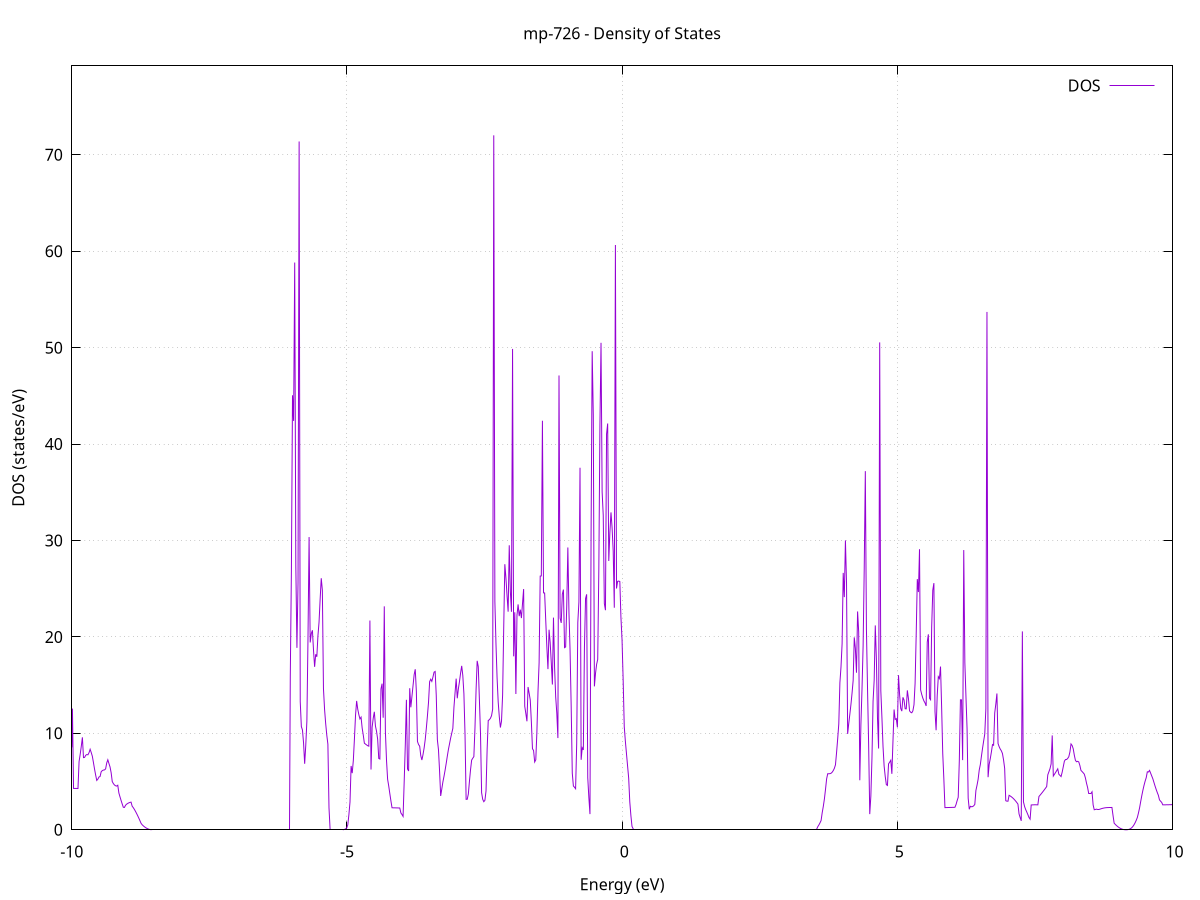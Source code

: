 set title 'mp-726 - Density of States'
set xlabel 'Energy (eV)'
set ylabel 'DOS (states/eV)'
set grid
set xrange [-10:10]
set yrange [0:79.223]
set xzeroaxis lt -1
set terminal png size 800,600
set output 'mp-726_dos_gnuplot.png'
plot '-' using 1:2 with lines title 'DOS'
-22.265400 0.000000
-22.245300 0.000000
-22.225200 0.000000
-22.205100 0.000000
-22.185000 0.000000
-22.164900 0.000000
-22.144800 0.000000
-22.124700 0.000000
-22.104600 0.000000
-22.084500 0.000000
-22.064500 0.000000
-22.044400 0.000000
-22.024300 0.000000
-22.004200 0.000000
-21.984100 0.000000
-21.964000 0.000000
-21.943900 0.000000
-21.923800 0.000000
-21.903700 0.000000
-21.883600 0.000000
-21.863500 0.000000
-21.843400 0.000000
-21.823300 0.000000
-21.803200 0.000000
-21.783100 0.000000
-21.763100 0.000000
-21.743000 0.000000
-21.722900 0.000000
-21.702800 0.000000
-21.682700 0.000000
-21.662600 0.000000
-21.642500 0.000000
-21.622400 0.000000
-21.602300 0.000000
-21.582200 0.000000
-21.562100 0.000000
-21.542000 0.000000
-21.521900 0.000000
-21.501800 0.000000
-21.481700 0.000000
-21.461600 0.000000
-21.441600 0.000000
-21.421500 0.000000
-21.401400 0.000000
-21.381300 0.000000
-21.361200 0.000000
-21.341100 0.000000
-21.321000 0.000000
-21.300900 0.000000
-21.280800 0.000000
-21.260700 0.000000
-21.240600 0.000000
-21.220500 0.000000
-21.200400 0.000000
-21.180300 0.000000
-21.160200 0.000000
-21.140200 0.000000
-21.120100 0.000000
-21.100000 0.000000
-21.079900 0.000000
-21.059800 0.000000
-21.039700 0.000000
-21.019600 0.000000
-20.999500 0.000000
-20.979400 0.000000
-20.959300 0.000000
-20.939200 0.000000
-20.919100 0.000000
-20.899000 0.000000
-20.878900 0.000000
-20.858800 0.000000
-20.838800 0.000000
-20.818700 0.000000
-20.798600 0.000000
-20.778500 0.000000
-20.758400 0.000000
-20.738300 0.000000
-20.718200 0.000000
-20.698100 0.000000
-20.678000 0.000000
-20.657900 0.000000
-20.637800 0.000000
-20.617700 0.000000
-20.597600 0.000000
-20.577500 0.000000
-20.557400 0.000000
-20.537400 0.000000
-20.517300 0.000000
-20.497200 0.000000
-20.477100 0.000000
-20.457000 0.000000
-20.436900 0.003800
-20.416800 0.547200
-20.396700 2.470800
-20.376600 5.072900
-20.356500 6.484900
-20.336400 6.488600
-20.316300 8.432300
-20.296200 12.478200
-20.276100 15.212600
-20.256000 16.692500
-20.236000 16.574300
-20.215900 19.342900
-20.195800 20.733200
-20.175700 18.424800
-20.155600 15.851000
-20.135500 13.862000
-20.115400 13.010300
-20.095300 10.949400
-20.075200 9.555400
-20.055100 9.426700
-20.035000 9.427400
-20.014900 9.428100
-19.994800 9.428700
-19.974700 9.429400
-19.954600 9.588500
-19.934500 13.239200
-19.914500 18.362300
-19.894400 7.164800
-19.874300 7.165300
-19.854200 22.715500
-19.834100 7.757300
-19.814000 17.794600
-19.793900 2.444000
-19.773800 14.106200
-19.753700 3.488100
-19.733600 0.000000
-19.713500 0.000000
-19.693400 0.000000
-19.673300 0.000000
-19.653200 0.000000
-19.633100 0.000000
-19.613100 0.000000
-19.593000 0.000000
-19.572900 0.000000
-19.552800 0.000000
-19.532700 0.000000
-19.512600 0.000000
-19.492500 0.000000
-19.472400 0.000000
-19.452300 0.000000
-19.432200 0.000000
-19.412100 2.166100
-19.392000 18.565400
-19.371900 1.535100
-19.351800 1.535100
-19.331700 8.579800
-19.311700 47.096900
-19.291600 6.324900
-19.271500 6.324900
-19.251400 6.324900
-19.231300 6.324900
-19.211200 6.324900
-19.191100 6.324900
-19.171000 6.324900
-19.150900 6.324900
-19.130800 6.325000
-19.110700 6.325000
-19.090600 6.325100
-19.070500 6.325100
-19.050400 6.325200
-19.030300 6.325300
-19.010300 6.325400
-18.990200 6.325500
-18.970100 6.325600
-18.950000 6.325700
-18.929900 6.325800
-18.909800 6.326000
-18.889700 6.387500
-18.869600 7.386900
-18.849500 9.023100
-18.829400 10.286700
-18.809300 12.877700
-18.789200 13.363100
-18.769100 13.349300
-18.749000 13.336200
-18.728900 13.307300
-18.708900 12.997700
-18.688800 12.314900
-18.668700 10.591700
-18.648600 9.157500
-18.628500 9.157700
-18.608400 9.158200
-18.588300 6.351400
-18.568200 5.843400
-18.548100 3.660500
-18.528000 2.154200
-18.507900 0.060000
-18.487800 0.000000
-18.467700 0.000000
-18.447600 0.000000
-18.427500 0.000000
-18.407500 0.000000
-18.387400 0.000000
-18.367300 0.000000
-18.347200 0.000000
-18.327100 0.000000
-18.307000 0.000000
-18.286900 0.000000
-18.266800 0.000000
-18.246700 0.000000
-18.226600 0.000000
-18.206500 0.000000
-18.186400 0.000000
-18.166300 0.000000
-18.146200 0.000000
-18.126100 0.000000
-18.106000 0.000000
-18.086000 0.000000
-18.065900 0.000000
-18.045800 0.000000
-18.025700 0.000000
-18.005600 0.000000
-17.985500 0.000000
-17.965400 0.000000
-17.945300 0.000000
-17.925200 0.000000
-17.905100 0.000000
-17.885000 0.000000
-17.864900 0.000000
-17.844800 0.000000
-17.824700 0.000000
-17.804600 0.000000
-17.784600 0.000000
-17.764500 0.000000
-17.744400 0.000000
-17.724300 0.000000
-17.704200 0.000000
-17.684100 0.000000
-17.664000 0.000000
-17.643900 0.000000
-17.623800 0.000000
-17.603700 0.000000
-17.583600 0.000000
-17.563500 33.361100
-17.543400 43.171300
-17.523300 55.032700
-17.503200 56.774400
-17.483200 46.727200
-17.463100 47.355900
-17.443000 42.198300
-17.422900 31.875500
-17.402800 15.043700
-17.382700 0.000000
-17.362600 5.371700
-17.342500 46.983800
-17.322400 26.270000
-17.302300 0.826700
-17.282200 85.651400
-17.262100 143.638300
-17.242000 55.283000
-17.221900 0.000000
-17.201800 0.000000
-17.181800 0.000000
-17.161700 0.000000
-17.141600 0.000000
-17.121500 0.000000
-17.101400 0.000000
-17.081300 0.000000
-17.061200 0.000000
-17.041100 0.000000
-17.021000 0.000000
-17.000900 0.000000
-16.980800 0.000000
-16.960700 0.000000
-16.940600 0.000000
-16.920500 0.000000
-16.900400 0.000000
-16.880400 0.000000
-16.860300 0.000000
-16.840200 0.000000
-16.820100 0.000000
-16.800000 0.000000
-16.779900 0.000000
-16.759800 0.000000
-16.739700 0.000000
-16.719600 0.000000
-16.699500 0.000000
-16.679400 0.000000
-16.659300 0.000000
-16.639200 0.000000
-16.619100 0.000000
-16.599000 0.000000
-16.578900 0.000000
-16.558900 0.000000
-16.538800 0.000000
-16.518700 0.000000
-16.498600 0.000000
-16.478500 0.000000
-16.458400 0.000000
-16.438300 0.000000
-16.418200 0.000000
-16.398100 0.000000
-16.378000 0.000000
-16.357900 0.000000
-16.337800 0.000000
-16.317700 0.000000
-16.297600 0.000000
-16.277500 0.000000
-16.257500 0.000000
-16.237400 0.000000
-16.217300 0.000000
-16.197200 0.000000
-16.177100 0.000000
-16.157000 0.000000
-16.136900 0.000000
-16.116800 0.000000
-16.096700 0.000000
-16.076600 0.000000
-16.056500 0.000000
-16.036400 0.000000
-16.016300 0.000000
-15.996200 0.000000
-15.976100 0.000000
-15.956100 0.000000
-15.936000 0.000000
-15.915900 0.000000
-15.895800 0.000000
-15.875700 0.000000
-15.855600 0.000000
-15.835500 0.000000
-15.815400 0.000000
-15.795300 0.000000
-15.775200 0.000000
-15.755100 0.000000
-15.735000 0.000000
-15.714900 0.000000
-15.694800 0.000000
-15.674700 0.000000
-15.654700 0.000000
-15.634600 0.000000
-15.614500 0.000000
-15.594400 0.000000
-15.574300 0.000000
-15.554200 0.000000
-15.534100 0.000000
-15.514000 0.000000
-15.493900 0.000000
-15.473800 0.000000
-15.453700 0.000000
-15.433600 0.000000
-15.413500 0.000000
-15.393400 0.000000
-15.373300 0.000000
-15.353300 0.000000
-15.333200 0.000000
-15.313100 0.000000
-15.293000 0.000000
-15.272900 0.000000
-15.252800 0.000000
-15.232700 0.000000
-15.212600 0.000000
-15.192500 0.000000
-15.172400 0.000000
-15.152300 0.000000
-15.132200 0.000000
-15.112100 0.000000
-15.092000 0.000000
-15.071900 0.000000
-15.051900 0.000000
-15.031800 0.000000
-15.011700 0.000000
-14.991600 0.000000
-14.971500 0.000000
-14.951400 0.000000
-14.931300 0.000000
-14.911200 0.000000
-14.891100 0.000000
-14.871000 0.000000
-14.850900 0.000000
-14.830800 0.000000
-14.810700 0.000000
-14.790600 0.000000
-14.770500 0.000000
-14.750400 0.000000
-14.730400 0.000000
-14.710300 0.000000
-14.690200 0.000000
-14.670100 0.000000
-14.650000 0.000000
-14.629900 0.000000
-14.609800 0.000000
-14.589700 0.000000
-14.569600 0.000000
-14.549500 0.000000
-14.529400 0.000000
-14.509300 0.000000
-14.489200 0.000000
-14.469100 0.000000
-14.449000 0.000000
-14.429000 0.000000
-14.408900 0.000000
-14.388800 0.000000
-14.368700 0.000000
-14.348600 0.000000
-14.328500 0.000000
-14.308400 0.000000
-14.288300 0.000000
-14.268200 0.000000
-14.248100 0.000000
-14.228000 0.000000
-14.207900 0.000000
-14.187800 0.000000
-14.167700 0.000000
-14.147600 0.000000
-14.127600 0.000000
-14.107500 0.000000
-14.087400 0.000000
-14.067300 0.000000
-14.047200 0.000000
-14.027100 0.000000
-14.007000 0.000000
-13.986900 0.000000
-13.966800 0.000000
-13.946700 0.000000
-13.926600 0.000000
-13.906500 0.000000
-13.886400 0.000000
-13.866300 0.000000
-13.846200 0.000000
-13.826200 0.000000
-13.806100 0.000000
-13.786000 0.000000
-13.765900 0.000000
-13.745800 0.000000
-13.725700 0.000000
-13.705600 0.000000
-13.685500 0.000000
-13.665400 0.000000
-13.645300 0.000000
-13.625200 0.000000
-13.605100 0.000000
-13.585000 0.000000
-13.564900 0.000000
-13.544800 0.000000
-13.524800 0.000000
-13.504700 0.000000
-13.484600 0.000000
-13.464500 0.000000
-13.444400 0.000000
-13.424300 0.000000
-13.404200 0.000000
-13.384100 0.000000
-13.364000 0.000000
-13.343900 0.000000
-13.323800 0.000000
-13.303700 0.000000
-13.283600 0.000000
-13.263500 0.000000
-13.243400 0.000000
-13.223300 0.000000
-13.203300 0.000000
-13.183200 0.000000
-13.163100 0.000000
-13.143000 0.000000
-13.122900 0.000000
-13.102800 0.000000
-13.082700 0.000000
-13.062600 0.000000
-13.042500 0.000000
-13.022400 0.000000
-13.002300 0.000000
-12.982200 0.000000
-12.962100 0.000000
-12.942000 0.000000
-12.921900 0.000000
-12.901900 0.000000
-12.881800 0.000000
-12.861700 0.000000
-12.841600 0.000000
-12.821500 0.000000
-12.801400 0.000000
-12.781300 0.000000
-12.761200 0.000000
-12.741100 0.000000
-12.721000 0.000000
-12.700900 0.000000
-12.680800 0.000000
-12.660700 0.000000
-12.640600 0.000000
-12.620500 0.000000
-12.600500 0.000000
-12.580400 0.000000
-12.560300 0.000000
-12.540200 0.000000
-12.520100 0.000000
-12.500000 0.000000
-12.479900 0.000000
-12.459800 0.000000
-12.439700 0.000000
-12.419600 0.000000
-12.399500 0.000000
-12.379400 0.000000
-12.359300 0.000000
-12.339200 0.000000
-12.319100 0.000000
-12.299100 0.000000
-12.279000 0.000000
-12.258900 0.000000
-12.238800 0.000000
-12.218700 0.000000
-12.198600 0.000000
-12.178500 0.000000
-12.158400 0.000000
-12.138300 0.000000
-12.118200 0.000000
-12.098100 0.000000
-12.078000 0.000000
-12.057900 0.000000
-12.037800 0.000000
-12.017700 0.000000
-11.997700 0.340700
-11.977600 5.097000
-11.957500 7.622000
-11.937400 9.950900
-11.917300 10.082100
-11.897200 10.082100
-11.877100 10.082000
-11.857000 10.081900
-11.836900 10.081900
-11.816800 10.081800
-11.796700 10.081800
-11.776600 10.081700
-11.756500 10.081700
-11.736400 10.081600
-11.716300 10.081600
-11.696300 10.081500
-11.676200 8.272200
-11.656100 5.824700
-11.636000 5.651900
-11.615900 4.380200
-11.595800 4.168800
-11.575700 4.168800
-11.555600 4.168700
-11.535500 4.168700
-11.515400 4.168600
-11.495300 4.168600
-11.475200 4.168500
-11.455100 4.168500
-11.435000 4.168400
-11.414900 4.168400
-11.394800 4.168400
-11.374800 4.168300
-11.354700 4.168300
-11.334600 4.168200
-11.314500 4.168200
-11.294400 4.168200
-11.274300 4.168100
-11.254200 4.168100
-11.234100 4.168100
-11.214000 4.168000
-11.193900 4.168000
-11.173800 4.168000
-11.153700 4.167900
-11.133600 4.167900
-11.113500 4.167900
-11.093400 4.167800
-11.073400 4.167800
-11.053300 4.167800
-11.033200 4.167700
-11.013100 4.167700
-10.993000 4.167700
-10.972900 4.167700
-10.952800 26.533200
-10.932700 30.604500
-10.912600 3.193100
-10.892500 6.064300
-10.872400 0.975500
-10.852300 0.975500
-10.832200 0.975500
-10.812100 9.271100
-10.792000 4.390900
-10.772000 2.015400
-10.751900 0.000000
-10.731800 0.000000
-10.711700 0.000000
-10.691600 0.000000
-10.671500 0.000000
-10.651400 0.000000
-10.631300 0.000000
-10.611200 0.000000
-10.591100 0.000000
-10.571000 0.000000
-10.550900 0.000000
-10.530800 0.000000
-10.510700 0.000000
-10.490600 0.000000
-10.470600 0.000000
-10.450500 0.000000
-10.430400 0.000000
-10.410300 0.000000
-10.390200 0.000000
-10.370100 0.000000
-10.350000 0.000000
-10.329900 0.000000
-10.309800 0.000000
-10.289700 0.000000
-10.269600 0.966700
-10.249500 2.322200
-10.229400 7.006900
-10.209300 6.265600
-10.189200 5.412700
-10.169200 1.700300
-10.149100 1.698600
-10.129000 1.696900
-10.108900 11.833400
-10.088800 11.972600
-10.068700 5.188900
-10.048600 3.226700
-10.028500 4.272700
-10.008400 5.680300
-9.988300 12.566600
-9.968200 4.290100
-9.948100 4.288100
-9.928000 4.286100
-9.907900 4.284200
-9.887800 4.282300
-9.867700 7.075900
-9.847700 7.814000
-9.827600 8.650700
-9.807500 9.586000
-9.787400 7.483600
-9.767300 7.506200
-9.747200 7.724300
-9.727100 7.801900
-9.707000 7.774100
-9.686900 7.995400
-9.666800 8.349000
-9.646700 8.011000
-9.626600 7.624400
-9.606500 6.968800
-9.586400 6.284600
-9.566300 5.667400
-9.546300 5.116900
-9.526200 5.252600
-9.506100 5.472700
-9.486000 5.525900
-9.465900 6.017900
-9.445800 6.137100
-9.425700 6.191300
-9.405600 6.209300
-9.385500 6.313500
-9.365400 6.930400
-9.345300 7.259200
-9.325200 6.874100
-9.305100 6.517200
-9.285000 5.918800
-9.264900 5.003000
-9.244900 4.793800
-9.224800 4.647200
-9.204700 4.563000
-9.184600 4.532100
-9.164500 4.617800
-9.144400 3.812900
-9.124300 3.415900
-9.104200 3.037500
-9.084100 2.677500
-9.064000 2.336000
-9.043900 2.313700
-9.023800 2.539600
-9.003700 2.655200
-8.983600 2.731900
-8.963500 2.793000
-8.943500 2.838300
-8.923400 2.868000
-8.903300 2.450400
-8.883200 2.298300
-8.863100 2.118400
-8.843000 1.913300
-8.822900 1.693800
-8.802800 1.460900
-8.782700 1.214900
-8.762600 0.955600
-8.742500 0.683000
-8.722400 0.526900
-8.702300 0.417400
-8.682200 0.320600
-8.662100 0.236600
-8.642100 0.165300
-8.622000 0.106800
-8.601900 0.061000
-8.581800 0.028000
-8.561700 0.007600
-8.541600 0.000100
-8.521500 0.000000
-8.501400 0.000000
-8.481300 0.000000
-8.461200 0.000000
-8.441100 0.000000
-8.421000 0.000000
-8.400900 0.000000
-8.380800 0.000000
-8.360700 0.000000
-8.340700 0.000000
-8.320600 0.000000
-8.300500 0.000000
-8.280400 0.000000
-8.260300 0.000000
-8.240200 0.000000
-8.220100 0.000000
-8.200000 0.000000
-8.179900 0.000000
-8.159800 0.000000
-8.139700 0.000000
-8.119600 0.000000
-8.099500 0.000000
-8.079400 0.000000
-8.059300 0.000000
-8.039200 0.000000
-8.019200 0.000000
-7.999100 0.000000
-7.979000 0.000000
-7.958900 0.000000
-7.938800 0.000000
-7.918700 0.000000
-7.898600 0.000000
-7.878500 0.000000
-7.858400 0.000000
-7.838300 0.000000
-7.818200 0.000000
-7.798100 0.000000
-7.778000 0.000000
-7.757900 0.000000
-7.737800 0.000000
-7.717800 0.000000
-7.697700 0.000000
-7.677600 0.000000
-7.657500 0.000000
-7.637400 0.000000
-7.617300 0.000000
-7.597200 0.000000
-7.577100 0.000000
-7.557000 0.000000
-7.536900 0.000000
-7.516800 0.000000
-7.496700 0.000000
-7.476600 0.000000
-7.456500 0.000000
-7.436400 0.000000
-7.416400 0.000000
-7.396300 0.000000
-7.376200 0.000000
-7.356100 0.000000
-7.336000 0.000000
-7.315900 0.000000
-7.295800 0.000000
-7.275700 0.000000
-7.255600 0.000000
-7.235500 0.000000
-7.215400 0.000000
-7.195300 0.000000
-7.175200 0.000000
-7.155100 0.000000
-7.135000 0.000000
-7.115000 0.000000
-7.094900 0.000000
-7.074800 0.000000
-7.054700 0.000000
-7.034600 0.000000
-7.014500 0.000000
-6.994400 0.000000
-6.974300 0.000000
-6.954200 0.000000
-6.934100 0.000000
-6.914000 0.000000
-6.893900 0.000000
-6.873800 0.000000
-6.853700 0.000000
-6.833600 0.000000
-6.813600 0.000000
-6.793500 0.000000
-6.773400 0.000000
-6.753300 0.000000
-6.733200 0.000000
-6.713100 0.000000
-6.693000 0.000000
-6.672900 0.000000
-6.652800 0.000000
-6.632700 0.000000
-6.612600 0.000000
-6.592500 0.000000
-6.572400 0.000000
-6.552300 0.000000
-6.532200 0.000000
-6.512100 0.000000
-6.492100 0.000000
-6.472000 0.000000
-6.451900 0.000000
-6.431800 0.000000
-6.411700 0.000000
-6.391600 0.000000
-6.371500 0.000000
-6.351400 0.000000
-6.331300 0.000000
-6.311200 0.000000
-6.291100 0.000000
-6.271000 0.000000
-6.250900 0.000000
-6.230800 0.000000
-6.210700 0.000000
-6.190700 0.000000
-6.170600 0.000000
-6.150500 0.000000
-6.130400 0.000000
-6.110300 0.000000
-6.090200 0.000000
-6.070100 0.000000
-6.050000 0.000000
-6.029900 15.911200
-6.009800 26.759200
-5.989700 45.062200
-5.969600 42.399200
-5.949500 58.830000
-5.929400 27.383600
-5.909300 18.863000
-5.889300 25.612300
-5.869200 71.381200
-5.849100 13.293600
-5.829000 10.702500
-5.808900 10.356000
-5.788800 9.011400
-5.768700 6.845400
-5.748600 8.763100
-5.728500 11.259700
-5.708400 19.801500
-5.688300 30.355600
-5.668200 19.425700
-5.648100 20.347600
-5.628000 20.691200
-5.607900 18.618000
-5.587900 16.896300
-5.567800 18.198000
-5.547700 17.942600
-5.527600 20.114700
-5.507500 21.530200
-5.487400 23.920700
-5.467300 26.088000
-5.447200 24.847200
-5.427100 14.639700
-5.407000 12.480700
-5.386900 11.017000
-5.366800 9.815400
-5.346700 8.876100
-5.326600 2.283600
-5.306500 0.034000
-5.286500 0.000000
-5.266400 0.000000
-5.246300 0.000000
-5.226200 0.000000
-5.206100 0.000000
-5.186000 0.000000
-5.165900 0.000000
-5.145800 0.000000
-5.125700 0.000000
-5.105600 0.000000
-5.085500 0.000000
-5.065400 0.006300
-5.045300 0.038000
-5.025200 0.096200
-5.005100 0.181100
-4.985100 0.508600
-4.965000 1.560800
-4.944900 2.879600
-4.924800 6.618400
-4.904700 5.874400
-4.884600 7.176400
-4.864500 9.433400
-4.844400 11.884600
-4.824300 13.362400
-4.804200 12.507700
-4.784100 11.934800
-4.764000 11.499800
-4.743900 11.679000
-4.723800 10.547700
-4.703700 9.814100
-4.683600 8.976700
-4.663600 8.887600
-4.643500 8.800900
-4.623400 8.716600
-4.603300 8.671500
-4.583200 21.697500
-4.563100 6.250000
-4.543000 10.630800
-4.522900 11.565800
-4.502800 12.235400
-4.482700 10.768300
-4.462600 10.212800
-4.442500 9.393200
-4.422400 7.397000
-4.402300 7.339800
-4.382200 14.600100
-4.362200 15.153500
-4.342100 11.621300
-4.322000 23.172700
-4.301900 10.183500
-4.281800 7.232800
-4.261700 5.244600
-4.241600 4.553600
-4.221500 3.760200
-4.201400 2.993500
-4.181300 2.280900
-4.161200 2.278200
-4.141100 2.275400
-4.121000 2.272300
-4.100900 2.269000
-4.080800 2.265600
-4.060800 2.261800
-4.040700 2.257900
-4.020600 1.749100
-4.000500 1.579900
-3.980400 1.385100
-3.960300 4.979900
-3.940200 8.792200
-3.920100 13.481800
-3.900000 6.310600
-3.879900 6.094800
-3.859800 14.681200
-3.839700 12.701600
-3.819600 13.821100
-3.799500 14.948500
-3.779400 16.084000
-3.759400 16.647100
-3.739300 14.350600
-3.719200 9.157300
-3.699100 8.839100
-3.679000 8.669300
-3.658900 7.681700
-3.638800 7.235500
-3.618700 7.785600
-3.598600 8.467200
-3.578500 9.339100
-3.558400 10.500300
-3.538300 11.794700
-3.518200 13.222300
-3.498100 15.362800
-3.478000 15.614300
-3.458000 15.388800
-3.437900 15.832700
-3.417800 16.345700
-3.397700 16.417500
-3.377600 13.941000
-3.357500 9.340400
-3.337400 8.308100
-3.317300 6.076200
-3.297200 3.508700
-3.277100 4.230700
-3.257000 4.961700
-3.236900 5.543200
-3.216800 6.186100
-3.196700 6.890800
-3.176600 7.640700
-3.156500 8.335500
-3.136500 8.915000
-3.116400 9.504500
-3.096300 10.013500
-3.076200 10.515000
-3.056100 12.713100
-3.036000 14.211200
-3.015900 15.675100
-2.995800 13.634800
-2.975700 14.624600
-2.955600 15.380000
-2.935500 16.253500
-2.915400 17.001400
-2.895300 15.999900
-2.875200 14.102700
-2.855100 9.925300
-2.835100 3.157500
-2.815000 3.161800
-2.794900 3.701800
-2.774800 5.018100
-2.754700 6.233400
-2.734600 7.226400
-2.714500 7.418000
-2.694400 7.588700
-2.674300 10.535200
-2.654200 14.509100
-2.634100 17.519400
-2.614000 16.910200
-2.593900 13.516900
-2.573800 9.976900
-2.553700 3.847000
-2.533700 3.161700
-2.513600 2.913200
-2.493500 3.057000
-2.473400 4.026700
-2.453300 8.308500
-2.433200 11.336500
-2.413100 11.410800
-2.393000 11.567700
-2.372900 11.833200
-2.352800 12.510300
-2.332700 72.021100
-2.312600 23.682500
-2.292500 19.276300
-2.272400 15.758200
-2.252300 13.271200
-2.232300 11.730500
-2.212200 10.604300
-2.192100 11.266800
-2.172000 13.971200
-2.151900 20.902400
-2.131800 27.542500
-2.111700 26.115500
-2.091600 24.289000
-2.071500 22.618100
-2.051400 29.504900
-2.031300 24.703400
-2.011200 22.608900
-1.991100 49.867700
-1.971000 17.986500
-1.950900 22.556200
-1.930900 14.081200
-1.910800 22.252300
-1.890700 23.376900
-1.870600 22.158000
-1.850500 22.830100
-1.830400 21.953500
-1.810300 23.470100
-1.790200 24.965400
-1.770100 12.813800
-1.750000 12.063500
-1.729900 11.250900
-1.709800 14.808400
-1.689700 14.161800
-1.669600 13.462400
-1.649500 11.199200
-1.629500 8.402100
-1.609400 8.224200
-1.589300 7.031600
-1.569200 7.257000
-1.549100 10.131800
-1.529000 14.333900
-1.508900 17.307100
-1.488800 26.308700
-1.468700 26.324700
-1.448600 42.419600
-1.428500 24.570100
-1.408400 24.557200
-1.388300 21.726100
-1.368200 18.983600
-1.348100 16.659200
-1.328000 20.746800
-1.308000 19.424600
-1.287900 17.372400
-1.267800 15.062900
-1.247700 22.003900
-1.227600 16.882000
-1.207500 13.784300
-1.187400 12.102700
-1.167300 9.512300
-1.147200 47.112000
-1.127100 21.946100
-1.107000 21.452900
-1.086900 24.439500
-1.066800 24.909300
-1.046700 18.888300
-1.026600 18.961900
-1.006600 23.238100
-0.986500 29.275300
-0.966400 22.567000
-0.946300 18.606200
-0.926200 12.840900
-0.906100 5.872200
-0.886000 4.542400
-0.865900 4.411600
-0.845800 4.255600
-0.825700 8.960000
-0.805600 21.507500
-0.785500 23.617200
-0.765400 37.547100
-0.745300 7.256000
-0.725200 8.503400
-0.705200 8.284500
-0.685100 18.970000
-0.665000 23.976700
-0.644900 24.417900
-0.624800 5.404100
-0.604700 3.324200
-0.584600 1.626900
-0.564500 30.627100
-0.544400 49.633700
-0.524300 42.996000
-0.504200 14.870900
-0.484100 16.215300
-0.464000 17.148700
-0.443900 17.671200
-0.423800 26.935900
-0.403800 41.914200
-0.383700 50.503400
-0.363600 35.048300
-0.343500 32.611600
-0.323400 23.459200
-0.303300 22.771800
-0.283200 41.037800
-0.263100 42.133900
-0.243000 27.878600
-0.222900 30.824700
-0.202800 32.914400
-0.182700 31.330800
-0.162600 28.902400
-0.142500 23.025600
-0.122400 60.647300
-0.102400 25.021800
-0.082300 25.764400
-0.062200 25.792600
-0.042100 25.746500
-0.022000 22.031200
-0.001900 19.709000
0.018200 15.569600
0.038300 10.704200
0.058400 9.189000
0.078500 7.902900
0.098600 6.625000
0.118700 5.355200
0.138800 2.894900
0.158900 1.472800
0.179000 0.352500
0.199000 0.000000
0.219100 0.000000
0.239200 0.000000
0.259300 0.000000
0.279400 0.000000
0.299500 0.000000
0.319600 0.000000
0.339700 0.000000
0.359800 0.000000
0.379900 0.000000
0.400000 0.000000
0.420100 0.000000
0.440200 0.000000
0.460300 0.000000
0.480400 0.000000
0.500500 0.000000
0.520500 0.000000
0.540600 0.000000
0.560700 0.000000
0.580800 0.000000
0.600900 0.000000
0.621000 0.000000
0.641100 0.000000
0.661200 0.000000
0.681300 0.000000
0.701400 0.000000
0.721500 0.000000
0.741600 0.000000
0.761700 0.000000
0.781800 0.000000
0.801900 0.000000
0.821900 0.000000
0.842000 0.000000
0.862100 0.000000
0.882200 0.000000
0.902300 0.000000
0.922400 0.000000
0.942500 0.000000
0.962600 0.000000
0.982700 0.000000
1.002800 0.000000
1.022900 0.000000
1.043000 0.000000
1.063100 0.000000
1.083200 0.000000
1.103300 0.000000
1.123300 0.000000
1.143400 0.000000
1.163500 0.000000
1.183600 0.000000
1.203700 0.000000
1.223800 0.000000
1.243900 0.000000
1.264000 0.000000
1.284100 0.000000
1.304200 0.000000
1.324300 0.000000
1.344400 0.000000
1.364500 0.000000
1.384600 0.000000
1.404700 0.000000
1.424700 0.000000
1.444800 0.000000
1.464900 0.000000
1.485000 0.000000
1.505100 0.000000
1.525200 0.000000
1.545300 0.000000
1.565400 0.000000
1.585500 0.000000
1.605600 0.000000
1.625700 0.000000
1.645800 0.000000
1.665900 0.000000
1.686000 0.000000
1.706100 0.000000
1.726100 0.000000
1.746200 0.000000
1.766300 0.000000
1.786400 0.000000
1.806500 0.000000
1.826600 0.000000
1.846700 0.000000
1.866800 0.000000
1.886900 0.000000
1.907000 0.000000
1.927100 0.000000
1.947200 0.000000
1.967300 0.000000
1.987400 0.000000
2.007500 0.000000
2.027600 0.000000
2.047600 0.000000
2.067700 0.000000
2.087800 0.000000
2.107900 0.000000
2.128000 0.000000
2.148100 0.000000
2.168200 0.000000
2.188300 0.000000
2.208400 0.000000
2.228500 0.000000
2.248600 0.000000
2.268700 0.000000
2.288800 0.000000
2.308900 0.000000
2.329000 0.000000
2.349000 0.000000
2.369100 0.000000
2.389200 0.000000
2.409300 0.000000
2.429400 0.000000
2.449500 0.000000
2.469600 0.000000
2.489700 0.000000
2.509800 0.000000
2.529900 0.000000
2.550000 0.000000
2.570100 0.000000
2.590200 0.000000
2.610300 0.000000
2.630400 0.000000
2.650400 0.000000
2.670500 0.000000
2.690600 0.000000
2.710700 0.000000
2.730800 0.000000
2.750900 0.000000
2.771000 0.000000
2.791100 0.000000
2.811200 0.000000
2.831300 0.000000
2.851400 0.000000
2.871500 0.000000
2.891600 0.000000
2.911700 0.000000
2.931800 0.000000
2.951800 0.000000
2.971900 0.000000
2.992000 0.000000
3.012100 0.000000
3.032200 0.000000
3.052300 0.000000
3.072400 0.000000
3.092500 0.000000
3.112600 0.000000
3.132700 0.000000
3.152800 0.000000
3.172900 0.000000
3.193000 0.000000
3.213100 0.000000
3.233200 0.000000
3.253200 0.000000
3.273300 0.000000
3.293400 0.000000
3.313500 0.000000
3.333600 0.000000
3.353700 0.000000
3.373800 0.000000
3.393900 0.000000
3.414000 0.000000
3.434100 0.000000
3.454200 0.000000
3.474300 0.000000
3.494400 0.000000
3.514500 0.000000
3.534600 0.000000
3.554600 0.317800
3.574700 0.499100
3.594800 0.713900
3.614900 0.962400
3.635000 1.766600
3.655100 2.424000
3.675200 3.205600
3.695300 4.200200
3.715400 5.280600
3.735500 5.812900
3.755600 5.810700
3.775700 5.821200
3.795800 5.861700
3.815900 5.966800
3.836000 6.137400
3.856100 6.373600
3.876100 6.739600
3.896200 8.018000
3.916300 9.426100
3.936400 10.970400
3.956500 15.248000
3.976600 16.887200
3.996700 19.293300
4.016800 26.641000
4.036900 24.128200
4.057000 30.012300
4.077100 25.595300
4.097200 9.940000
4.117300 11.008500
4.137400 11.989200
4.157500 13.007600
4.177500 14.175600
4.197600 15.493000
4.217700 19.957100
4.237800 18.811700
4.257900 16.290300
4.278000 22.641900
4.298100 20.506500
4.318200 5.131800
4.338300 10.903900
4.358400 14.617700
4.378500 19.072900
4.398600 27.050200
4.418700 37.191400
4.438800 20.760700
4.458900 14.564200
4.478900 8.796700
4.499000 1.623000
4.519100 3.498700
4.539200 7.442600
4.559300 13.327400
4.579400 15.520400
4.599500 21.195200
4.619600 17.708700
4.639700 11.578200
4.659800 8.429500
4.679900 50.546000
4.700000 14.433400
4.720100 11.655500
4.740200 8.637100
4.760300 6.609400
4.780300 5.522300
4.800400 4.678700
4.820500 4.598200
4.840600 6.835400
4.860700 7.008700
4.880800 7.207200
4.900900 5.800500
4.921000 9.197100
4.941100 12.471200
4.961200 11.443100
4.981300 11.524400
5.001400 10.621700
5.021500 16.038100
5.041600 13.992800
5.061700 12.591300
5.081700 12.305800
5.101800 13.737600
5.121900 13.454100
5.142000 12.553200
5.162100 12.538900
5.182200 14.459100
5.202300 13.604700
5.222400 12.332700
5.242500 12.191100
5.262600 12.131800
5.282700 12.332500
5.302800 12.966000
5.322900 15.185100
5.343000 20.255000
5.363100 25.999300
5.383200 24.653600
5.403200 29.096400
5.423300 14.504300
5.443400 14.035500
5.463500 13.653900
5.483600 13.359400
5.503700 13.152100
5.523800 12.842800
5.543900 19.467000
5.564000 20.268700
5.584100 13.646800
5.604200 13.486500
5.624300 21.039600
5.644400 24.859200
5.664500 25.580700
5.684600 12.268100
5.704600 10.322600
5.724700 13.896900
5.744800 15.876700
5.764900 15.682700
5.785000 16.926500
5.805100 12.707600
5.825200 7.927600
5.845300 5.281400
5.865400 2.297600
5.885500 2.301400
5.905600 2.305200
5.925700 2.308900
5.945800 2.312600
5.965900 2.316200
5.986000 2.319800
6.006000 2.323400
6.026100 2.327000
6.046200 2.330500
6.066300 2.608000
6.086400 3.016600
6.106500 3.371300
6.126600 7.192300
6.146700 13.478200
6.166800 13.472400
6.186900 7.220500
6.207000 29.010400
6.227100 17.323700
6.247200 13.798600
6.267300 10.467000
6.287400 3.276700
6.307400 2.127400
6.327500 2.436000
6.347600 2.387600
6.367700 2.404000
6.387800 2.485200
6.407900 2.631200
6.428000 4.081500
6.448100 4.615800
6.468200 5.231300
6.488300 6.199300
6.508400 6.764000
6.528500 7.635400
6.548600 8.451800
6.568700 9.213300
6.588800 9.930900
6.608800 12.548900
6.628900 53.703400
6.649000 5.454600
6.669100 6.779900
6.689200 7.384200
6.709300 8.070600
6.729400 8.839100
6.749500 8.768200
6.769600 12.113100
6.789700 13.039400
6.809800 14.134900
6.829900 8.946900
6.850000 8.618700
6.870100 8.371500
6.890200 8.190600
6.910200 7.911400
6.930300 7.243700
6.950400 6.367100
6.970500 3.014200
6.990600 2.965100
7.010700 2.963600
7.030800 3.574800
7.050900 3.507100
7.071000 3.426100
7.091100 3.331900
7.111200 3.224300
7.131300 3.103600
7.151400 2.969500
7.171500 2.822200
7.191600 2.661600
7.211700 1.643600
7.231700 1.270300
7.251800 0.927600
7.271900 20.569600
7.292000 2.891400
7.312100 2.418600
7.332200 2.097000
7.352300 1.840300
7.372400 1.565900
7.392500 1.274000
7.412600 1.100400
7.432700 2.573200
7.452800 2.582000
7.472900 2.588000
7.493000 2.591200
7.513100 2.591500
7.533100 2.589000
7.553200 2.583600
7.573300 3.449000
7.593400 3.584900
7.613500 3.724700
7.633600 3.868400
7.653700 4.015900
7.673800 4.167400
7.693900 4.322800
7.714000 4.482000
7.734100 5.698800
7.754200 6.013900
7.774300 6.338200
7.794400 6.826300
7.814500 9.783400
7.834500 5.572900
7.854600 5.750100
7.874700 5.933700
7.894800 6.123500
7.914900 6.319700
7.935000 5.756900
7.955100 5.642500
7.975200 5.519200
7.995300 5.970500
8.015400 6.536700
8.035500 7.115000
8.055600 7.284100
8.075700 7.286700
8.095800 7.399500
8.115900 7.577200
8.135900 8.062000
8.156000 8.901400
8.176100 8.744200
8.196200 8.403200
8.216300 7.728500
8.236400 7.193800
8.256500 7.053400
8.276600 7.098400
8.296700 7.036900
8.316800 6.672900
8.336900 6.157200
8.357000 6.040100
8.377100 5.912000
8.397200 5.772800
8.417300 5.383600
8.437300 4.841600
8.457400 4.381700
8.477500 3.761800
8.497600 3.760400
8.517700 3.759000
8.537800 3.940100
8.557900 2.578500
8.578000 2.077400
8.598100 2.105200
8.618200 2.140000
8.638300 2.106000
8.658400 2.102100
8.678500 2.128400
8.698600 2.170400
8.718700 2.206700
8.738800 2.237200
8.758800 2.261800
8.778900 2.280600
8.799000 2.293400
8.819100 2.300800
8.839200 2.306100
8.859300 2.310100
8.879400 2.312800
8.899500 2.314300
8.919600 1.474200
8.939700 0.688800
8.959800 0.563600
8.979900 0.450900
9.000000 0.350700
9.020100 0.263200
9.040200 0.188100
9.060200 0.125700
9.080300 0.075800
9.100400 0.038400
9.120500 0.013600
9.140600 0.001400
9.160700 0.000000
9.180800 0.005600
9.200900 0.029300
9.221000 0.071600
9.241100 0.132500
9.261200 0.222500
9.281300 0.353100
9.301400 0.524400
9.321500 0.736400
9.341600 0.989100
9.361600 1.282000
9.381700 1.745000
9.401800 2.271400
9.421900 2.917500
9.442000 3.535800
9.462100 4.095800
9.482200 4.597700
9.502300 5.036200
9.522400 5.401500
9.542500 6.009300
9.562600 5.992500
9.582700 6.155400
9.602800 5.868800
9.622900 5.579200
9.643000 5.286600
9.663000 4.908600
9.683100 4.534000
9.703200 4.186300
9.723300 3.865600
9.743400 3.571800
9.763500 3.100700
9.783600 2.961900
9.803700 2.837900
9.823800 2.583500
9.843900 2.585900
9.864000 2.588200
9.884100 2.590600
9.904200 2.593000
9.924300 2.595300
9.944400 2.597700
9.964400 2.600100
9.984500 2.602600
10.004600 2.689200
10.024700 2.802600
10.044800 2.907700
10.064900 3.004400
10.085000 3.092800
10.105100 3.172800
10.125200 3.244400
10.145300 3.307700
10.165400 4.589800
10.185500 4.290500
10.205600 4.001200
10.225700 3.722000
10.245800 3.452800
10.265800 3.653600
10.285900 4.158300
10.306000 4.624100
10.326100 4.790300
10.346200 4.091700
10.366300 3.421600
10.386400 2.780100
10.406500 2.167000
10.426600 0.000000
10.446700 0.000000
10.466800 0.000000
10.486900 0.000000
10.507000 0.000000
10.527100 0.703800
10.547200 0.981700
10.567300 1.284500
10.587300 1.612000
10.607400 1.964300
10.627500 2.931700
10.647600 3.767600
10.667700 4.683500
10.687800 5.538600
10.707900 6.123900
10.728000 6.875200
10.748100 7.683700
10.768200 8.287700
10.788300 8.961600
10.808400 8.736700
10.828500 8.582800
10.848600 8.376500
10.868700 8.759600
10.888700 9.276400
10.908800 9.890500
10.928900 20.526000
10.949000 14.907700
10.969100 12.992500
10.989200 8.509500
11.009300 8.746300
11.029400 15.941400
11.049500 8.498800
11.069600 7.851500
11.089700 5.708300
11.109800 6.303200
11.129900 8.339400
11.150000 9.092100
11.170100 18.091800
11.190100 19.658000
11.210200 12.683500
11.230300 12.350200
11.250400 11.906000
11.270500 11.351000
11.290600 10.685200
11.310700 8.924200
11.330800 6.443800
11.350900 6.786900
11.371000 7.651600
11.391100 7.918200
11.411200 8.367000
11.431300 8.815400
11.451400 9.501000
11.471500 10.927900
11.491500 21.567300
11.511600 17.599900
11.531700 19.035700
11.551800 20.014200
11.571900 15.134800
11.592000 12.094600
11.612100 8.271600
11.632200 11.327300
11.652300 12.853100
11.672400 12.020600
11.692500 8.667200
11.712600 7.993900
11.732700 8.009600
11.752800 16.249500
11.772900 14.856600
11.792900 13.622700
11.813000 12.547900
11.833100 10.800000
11.853200 10.630200
11.873300 12.474400
11.893400 17.283800
11.913500 23.856900
11.933600 30.110100
11.953700 30.300200
11.973800 29.841000
11.993900 31.414900
12.014000 24.060400
12.034100 25.317200
12.054200 23.384500
12.074300 22.336900
12.094400 19.720000
12.114400 15.140100
12.134500 2.251300
12.154600 28.808100
12.174700 10.276800
12.194800 12.097300
12.214900 13.409800
12.235000 12.934100
12.255100 14.607100
12.275200 4.446600
12.295300 4.689800
12.315400 4.987800
12.335500 11.244400
12.355600 9.411300
12.375700 9.393800
12.395800 8.959100
12.415800 8.690300
12.435900 8.587300
12.456000 67.437300
12.476100 3.012400
12.496200 0.000000
12.516300 0.000000
12.536400 0.000000
12.556500 20.197800
12.576600 16.995600
12.596700 30.649400
12.616800 31.099300
12.636900 15.741500
12.657000 13.984900
12.677100 13.464700
12.697200 13.962700
12.717200 13.521600
12.737300 13.064400
12.757400 9.844300
12.777500 9.176500
12.797600 7.045400
12.817700 8.842600
12.837800 9.025500
12.857900 9.249300
12.878000 9.514000
12.898100 9.819500
12.918200 10.171900
12.938300 10.691300
12.958400 9.787000
12.978500 9.941800
12.998600 9.776000
13.018600 9.603200
13.038700 9.420400
13.058800 10.490200
13.078900 10.834000
13.099000 11.130800
13.119100 11.380600
13.139200 9.276700
13.159300 7.679300
13.179400 8.121500
13.199500 7.404800
13.219600 6.912100
13.239700 7.074100
13.259800 10.176700
13.279900 8.833200
13.300000 8.431100
13.320000 8.086400
13.340100 7.799200
13.360200 7.569500
13.380300 7.397300
13.400400 7.294400
13.420500 8.121100
13.440600 9.013500
13.460700 10.062500
13.480800 10.279500
13.500900 10.393200
13.521000 10.403600
13.541100 8.974000
13.561200 8.858000
13.581300 8.631000
13.601400 7.240800
13.621400 5.605000
13.641500 4.449300
13.661600 3.773700
13.681700 3.485800
13.701800 4.375800
13.721900 5.850200
13.742000 8.958000
13.762100 8.927800
13.782200 15.357000
13.802300 13.242000
13.822400 11.808200
13.842500 10.753400
13.862600 10.147500
13.882700 9.573800
13.902800 12.784200
13.922900 10.679700
13.942900 8.684800
13.963000 4.326500
13.983100 4.044100
14.003200 3.791800
14.023300 3.562000
14.043400 3.354500
14.063500 3.169500
14.083600 3.006900
14.103700 2.866700
14.123800 7.136000
14.143900 11.601600
14.164000 12.854600
14.184100 12.914300
14.204200 12.862200
14.224300 8.256800
14.244300 8.537300
14.264400 13.806900
14.284500 13.257400
14.304600 12.411700
14.324700 6.212900
14.344800 6.153600
14.364900 15.255300
14.385000 20.905600
14.405100 13.802700
14.425200 9.744700
14.445300 6.768700
14.465400 6.783700
14.485500 7.156000
14.505600 7.749100
14.525700 6.929300
14.545700 7.565900
14.565800 8.617000
14.585900 9.809500
14.606000 11.174200
14.626100 11.656800
14.646200 12.453200
14.666300 13.082100
14.686400 15.093900
14.706500 17.192700
14.726600 16.912500
14.746700 16.192700
14.766800 15.520500
14.786900 14.896000
14.807000 14.282200
14.827100 12.233000
14.847100 10.542400
14.867200 9.242100
14.887300 6.877100
14.907400 4.982900
14.927500 4.522900
14.947600 18.042200
14.967700 6.387800
14.987800 9.006500
15.007900 5.325600
15.028000 7.420500
15.048100 10.251200
15.068200 28.639000
15.088300 23.106600
15.108400 15.667000
15.128500 9.970800
15.148500 11.086800
15.168600 12.082500
15.188700 15.346800
15.208800 20.072900
15.228900 20.047500
15.249000 18.714700
15.269100 16.380300
15.289200 12.764900
15.309300 10.063900
15.329400 8.182900
15.349500 8.015200
15.369600 7.796800
15.389700 7.988200
15.409800 11.954900
15.429900 19.953800
15.450000 12.474100
15.470000 11.284900
15.490100 14.011200
15.510200 31.400100
15.530300 23.956900
15.550400 15.028100
15.570500 12.925700
15.590600 11.437800
15.610700 10.143300
15.630800 9.007200
15.650900 8.201300
15.671000 7.757600
15.691100 7.731800
15.711200 7.584800
15.731300 6.464300
15.751400 5.080700
15.771400 4.004800
15.791500 3.726900
15.811600 3.501800
15.831700 3.318400
15.851800 3.173100
15.871900 2.966000
15.892000 2.503300
15.912100 2.145800
15.932200 1.868000
15.952300 1.606900
15.972400 1.362500
15.992500 1.134700
16.012600 0.923500
16.032700 0.729100
16.052800 0.551300
16.072800 0.390200
16.092900 0.117900
16.113000 0.000000
16.133100 0.000000
16.153200 0.000000
16.173300 0.000000
16.193400 0.000000
16.213500 0.000000
16.233600 0.000000
16.253700 0.000000
16.273800 0.000000
16.293900 0.000000
16.314000 0.000000
16.334100 0.000000
16.354200 0.000000
16.374200 0.000000
16.394300 0.000000
16.414400 0.000000
16.434500 0.000000
16.454600 0.000000
16.474700 0.000000
16.494800 0.000000
16.514900 0.000000
16.535000 0.000000
16.555100 0.000000
16.575200 0.000000
16.595300 0.000000
16.615400 0.000000
16.635500 0.000000
16.655600 0.000000
16.675600 0.000000
16.695700 0.000000
16.715800 0.000000
16.735900 0.000000
16.756000 0.000000
16.776100 0.000000
16.796200 0.000000
16.816300 0.000000
16.836400 0.000000
16.856500 0.000000
16.876600 0.000000
16.896700 0.000000
16.916800 0.000000
16.936900 0.000000
16.957000 0.000000
16.977000 0.000000
16.997100 0.000000
17.017200 0.000000
17.037300 0.000000
17.057400 0.000000
17.077500 0.000000
17.097600 0.000000
17.117700 0.000000
17.137800 0.000000
17.157900 0.000000
17.178000 0.000000
17.198100 0.000000
17.218200 0.000000
17.238300 0.000000
17.258400 0.000000
17.278500 0.000000
17.298500 0.000000
17.318600 0.000000
17.338700 0.000000
17.358800 0.000000
17.378900 0.000000
17.399000 0.000000
17.419100 0.000000
17.439200 0.000000
17.459300 0.000000
17.479400 0.000000
17.499500 0.000000
17.519600 0.000000
17.539700 0.000000
17.559800 0.000000
17.579900 0.000000
17.599900 0.000000
17.620000 0.000000
17.640100 0.000000
17.660200 0.000000
17.680300 0.000000
17.700400 0.000000
17.720500 0.000000
17.740600 0.000000
17.760700 0.000000
17.780800 0.000000
17.800900 0.000000
17.821000 0.000000
17.841100 0.000000
17.861200 0.000000
17.881300 0.000000
17.901300 0.000000
17.921400 0.000000
e

